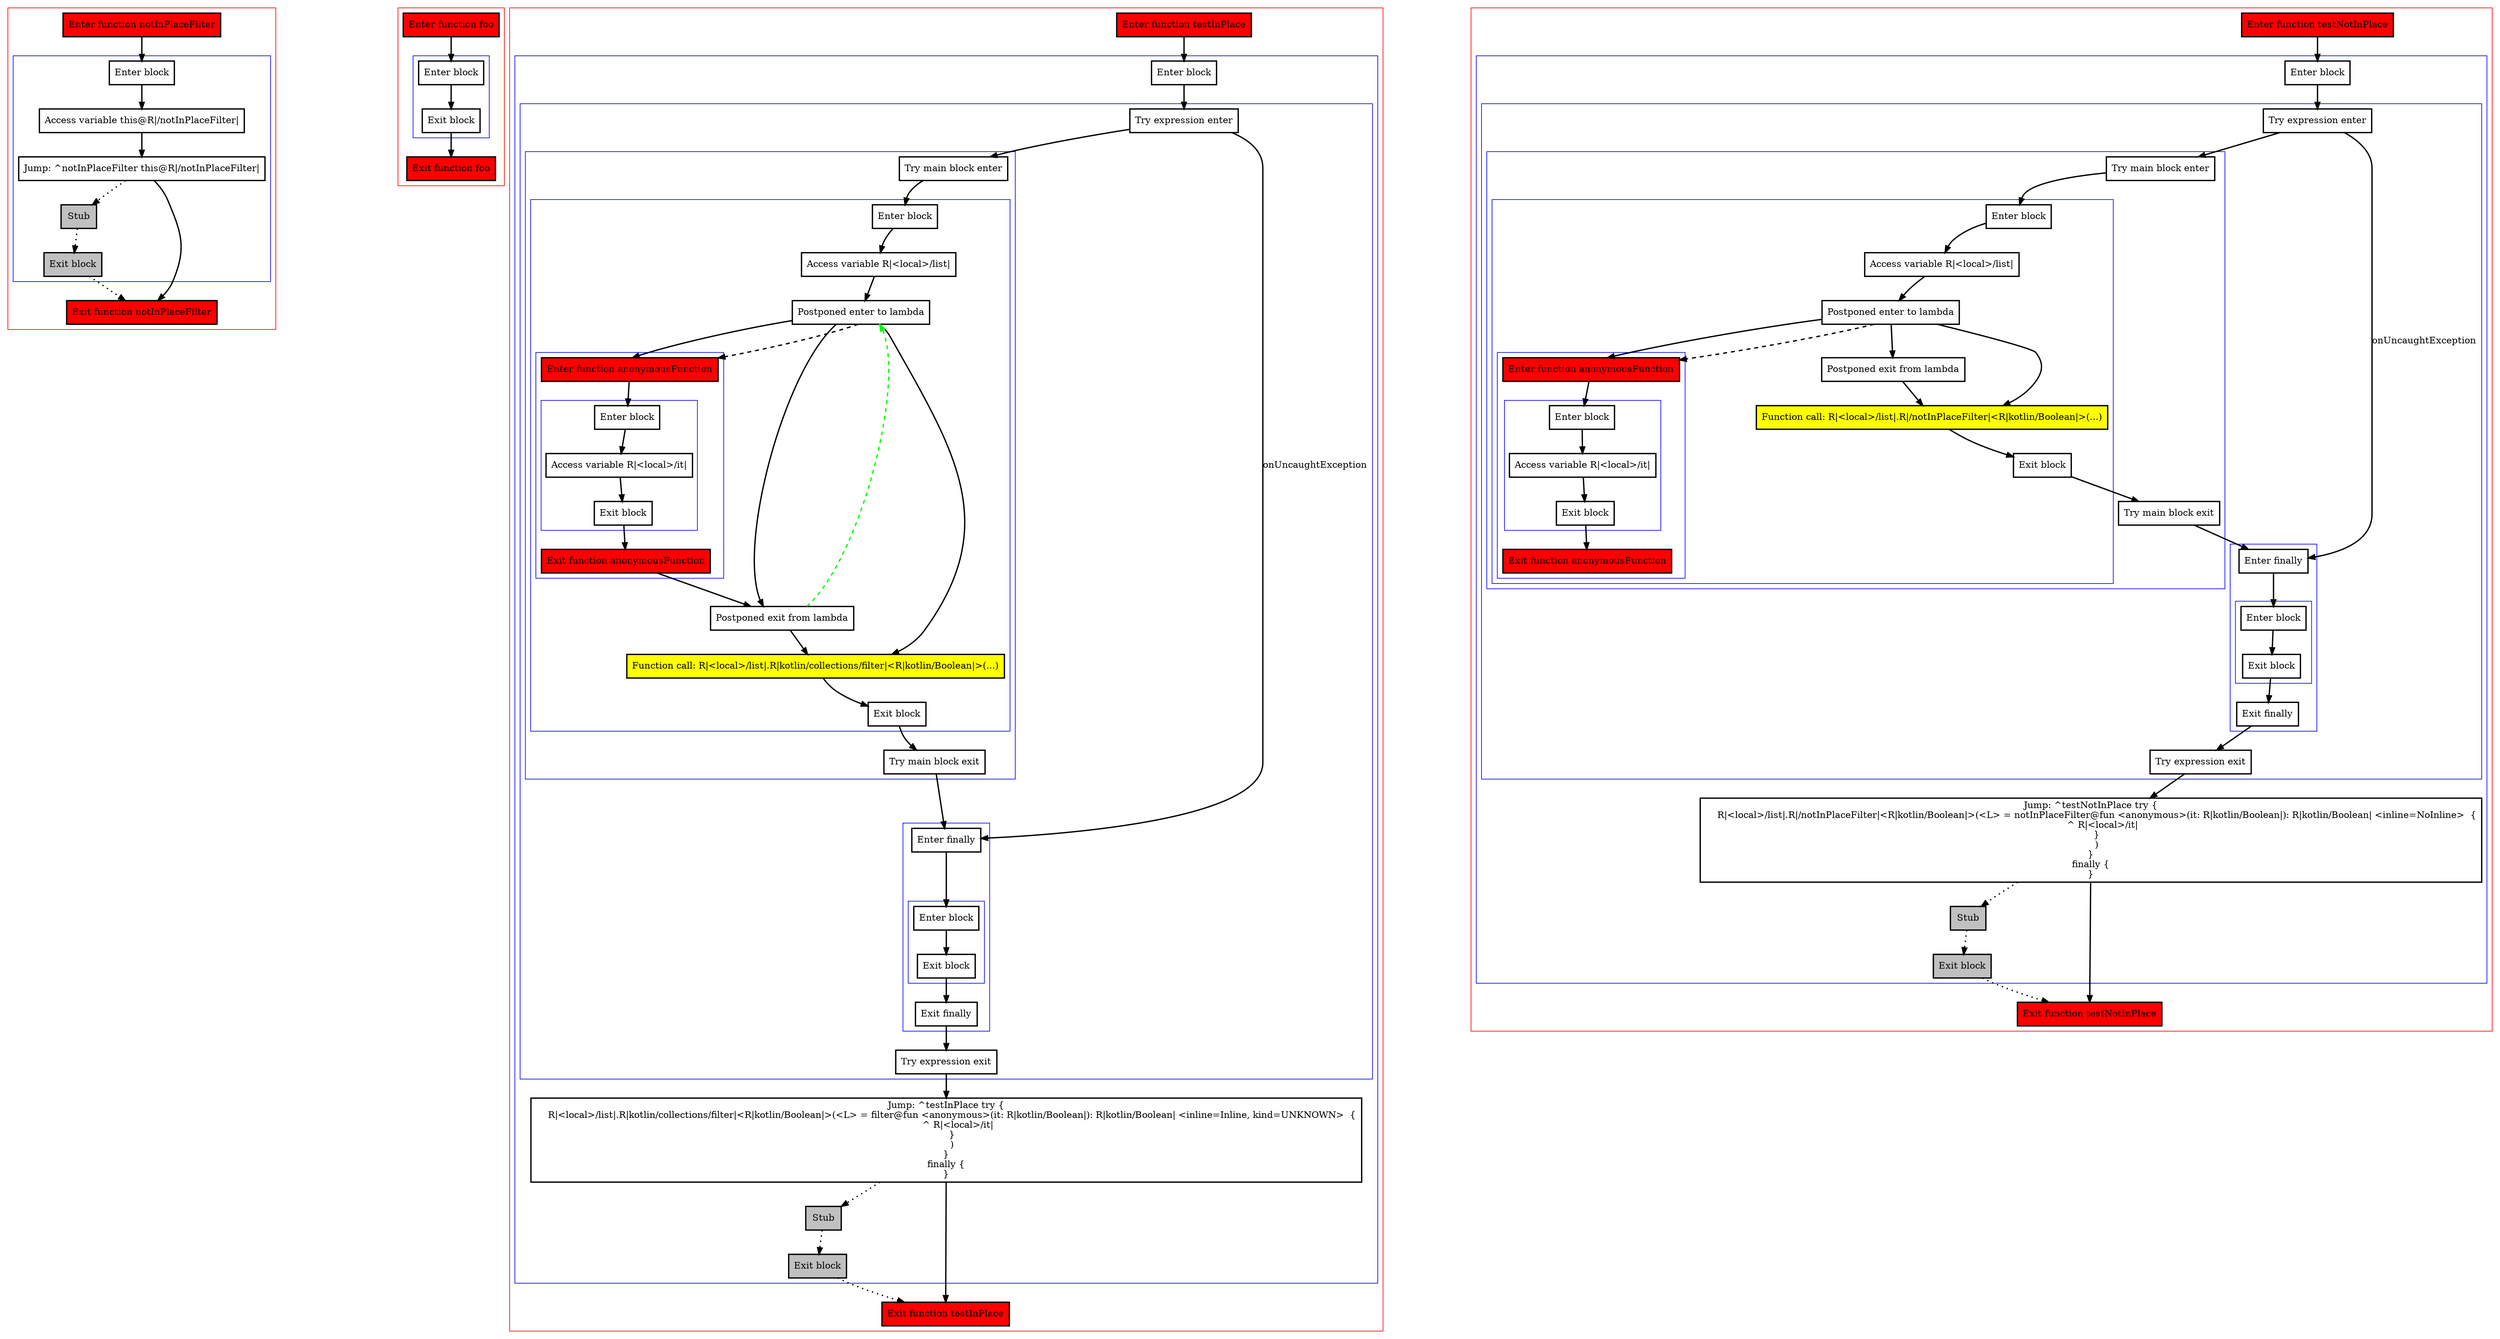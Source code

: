 digraph tryWithLambdaInside_kt {
    graph [nodesep=3]
    node [shape=box penwidth=2]
    edge [penwidth=2]

    subgraph cluster_0 {
        color=red
        0 [label="Enter function notInPlaceFilter" style="filled" fillcolor=red];
        subgraph cluster_1 {
            color=blue
            1 [label="Enter block"];
            2 [label="Access variable this@R|/notInPlaceFilter|"];
            3 [label="Jump: ^notInPlaceFilter this@R|/notInPlaceFilter|"];
            4 [label="Stub" style="filled" fillcolor=gray];
            5 [label="Exit block" style="filled" fillcolor=gray];
        }
        6 [label="Exit function notInPlaceFilter" style="filled" fillcolor=red];
    }
    0 -> {1};
    1 -> {2};
    2 -> {3};
    3 -> {6};
    3 -> {4} [style=dotted];
    4 -> {5} [style=dotted];
    5 -> {6} [style=dotted];

    subgraph cluster_2 {
        color=red
        7 [label="Enter function foo" style="filled" fillcolor=red];
        subgraph cluster_3 {
            color=blue
            8 [label="Enter block"];
            9 [label="Exit block"];
        }
        10 [label="Exit function foo" style="filled" fillcolor=red];
    }
    7 -> {8};
    8 -> {9};
    9 -> {10};

    subgraph cluster_4 {
        color=red
        11 [label="Enter function testInPlace" style="filled" fillcolor=red];
        subgraph cluster_5 {
            color=blue
            12 [label="Enter block"];
            subgraph cluster_6 {
                color=blue
                13 [label="Try expression enter"];
                subgraph cluster_7 {
                    color=blue
                    14 [label="Try main block enter"];
                    subgraph cluster_8 {
                        color=blue
                        15 [label="Enter block"];
                        16 [label="Access variable R|<local>/list|"];
                        17 [label="Postponed enter to lambda"];
                        subgraph cluster_9 {
                            color=blue
                            18 [label="Enter function anonymousFunction" style="filled" fillcolor=red];
                            subgraph cluster_10 {
                                color=blue
                                19 [label="Enter block"];
                                20 [label="Access variable R|<local>/it|"];
                                21 [label="Exit block"];
                            }
                            22 [label="Exit function anonymousFunction" style="filled" fillcolor=red];
                        }
                        23 [label="Postponed exit from lambda"];
                        24 [label="Function call: R|<local>/list|.R|kotlin/collections/filter|<R|kotlin/Boolean|>(...)" style="filled" fillcolor=yellow];
                        25 [label="Exit block"];
                    }
                    26 [label="Try main block exit"];
                }
                subgraph cluster_11 {
                    color=blue
                    27 [label="Enter finally"];
                    subgraph cluster_12 {
                        color=blue
                        28 [label="Enter block"];
                        29 [label="Exit block"];
                    }
                    30 [label="Exit finally"];
                }
                31 [label="Try expression exit"];
            }
            32 [label="Jump: ^testInPlace try {
    R|<local>/list|.R|kotlin/collections/filter|<R|kotlin/Boolean|>(<L> = filter@fun <anonymous>(it: R|kotlin/Boolean|): R|kotlin/Boolean| <inline=Inline, kind=UNKNOWN>  {
        ^ R|<local>/it|
    }
    )
}
finally {
}
"];
            33 [label="Stub" style="filled" fillcolor=gray];
            34 [label="Exit block" style="filled" fillcolor=gray];
        }
        35 [label="Exit function testInPlace" style="filled" fillcolor=red];
    }
    11 -> {12};
    12 -> {13};
    13 -> {14};
    13 -> {27} [label="onUncaughtException"];
    14 -> {15};
    15 -> {16};
    16 -> {17};
    17 -> {18 23 24};
    17 -> {18} [style=dashed];
    18 -> {19};
    19 -> {20};
    20 -> {21};
    21 -> {22};
    22 -> {23};
    23 -> {24};
    23 -> {17} [color=green style=dashed];
    24 -> {25};
    25 -> {26};
    26 -> {27};
    27 -> {28};
    28 -> {29};
    29 -> {30};
    30 -> {31};
    31 -> {32};
    32 -> {35};
    32 -> {33} [style=dotted];
    33 -> {34} [style=dotted];
    34 -> {35} [style=dotted];

    subgraph cluster_13 {
        color=red
        36 [label="Enter function testNotInPlace" style="filled" fillcolor=red];
        subgraph cluster_14 {
            color=blue
            37 [label="Enter block"];
            subgraph cluster_15 {
                color=blue
                38 [label="Try expression enter"];
                subgraph cluster_16 {
                    color=blue
                    39 [label="Try main block enter"];
                    subgraph cluster_17 {
                        color=blue
                        40 [label="Enter block"];
                        41 [label="Access variable R|<local>/list|"];
                        42 [label="Postponed enter to lambda"];
                        subgraph cluster_18 {
                            color=blue
                            43 [label="Enter function anonymousFunction" style="filled" fillcolor=red];
                            subgraph cluster_19 {
                                color=blue
                                44 [label="Enter block"];
                                45 [label="Access variable R|<local>/it|"];
                                46 [label="Exit block"];
                            }
                            47 [label="Exit function anonymousFunction" style="filled" fillcolor=red];
                        }
                        48 [label="Postponed exit from lambda"];
                        49 [label="Function call: R|<local>/list|.R|/notInPlaceFilter|<R|kotlin/Boolean|>(...)" style="filled" fillcolor=yellow];
                        50 [label="Exit block"];
                    }
                    51 [label="Try main block exit"];
                }
                subgraph cluster_20 {
                    color=blue
                    52 [label="Enter finally"];
                    subgraph cluster_21 {
                        color=blue
                        53 [label="Enter block"];
                        54 [label="Exit block"];
                    }
                    55 [label="Exit finally"];
                }
                56 [label="Try expression exit"];
            }
            57 [label="Jump: ^testNotInPlace try {
    R|<local>/list|.R|/notInPlaceFilter|<R|kotlin/Boolean|>(<L> = notInPlaceFilter@fun <anonymous>(it: R|kotlin/Boolean|): R|kotlin/Boolean| <inline=NoInline>  {
        ^ R|<local>/it|
    }
    )
}
finally {
}
"];
            58 [label="Stub" style="filled" fillcolor=gray];
            59 [label="Exit block" style="filled" fillcolor=gray];
        }
        60 [label="Exit function testNotInPlace" style="filled" fillcolor=red];
    }
    36 -> {37};
    37 -> {38};
    38 -> {39};
    38 -> {52} [label="onUncaughtException"];
    39 -> {40};
    40 -> {41};
    41 -> {42};
    42 -> {43 48 49};
    42 -> {43} [style=dashed];
    43 -> {44};
    44 -> {45};
    45 -> {46};
    46 -> {47};
    48 -> {49};
    49 -> {50};
    50 -> {51};
    51 -> {52};
    52 -> {53};
    53 -> {54};
    54 -> {55};
    55 -> {56};
    56 -> {57};
    57 -> {60};
    57 -> {58} [style=dotted];
    58 -> {59} [style=dotted];
    59 -> {60} [style=dotted];

}
